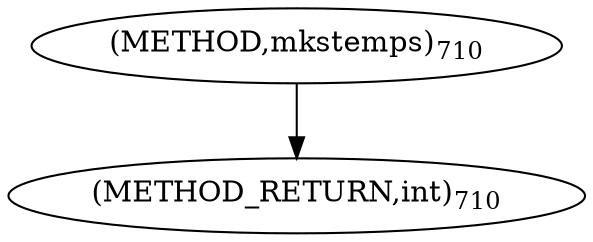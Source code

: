 digraph "mkstemps" {  
"4842" [label = <(METHOD,mkstemps)<SUB>710</SUB>> ]
"4845" [label = <(METHOD_RETURN,int)<SUB>710</SUB>> ]
  "4842" -> "4845" 
}
